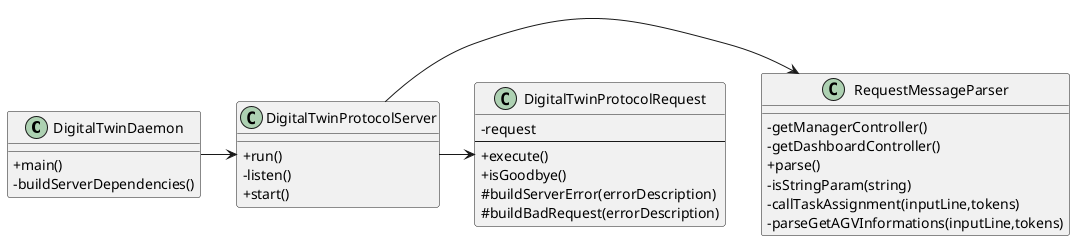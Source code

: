 @startuml
'https://plantuml.com/sequence-diagram

skinparam classAttributeIconSize 0


class DigitalTwinDaemon {
+main()
-buildServerDependencies()
}

class DigitalTwinProtocolServer {
+run()
-listen()
+start()
}

class RequestMessageParser {
-getManagerController()
-getDashboardController()
+parse()
-isStringParam(string)
-callTaskAssignment(inputLine,tokens)
-parseGetAGVInformations(inputLine,tokens)
}

class DigitalTwinProtocolRequest {
-request
---
+execute()
+isGoodbye()
#buildServerError(errorDescription)
#buildBadRequest(errorDescription)
}

DigitalTwinDaemon -> DigitalTwinProtocolServer
DigitalTwinProtocolServer -> RequestMessageParser
DigitalTwinProtocolServer -> DigitalTwinProtocolRequest









@enduml